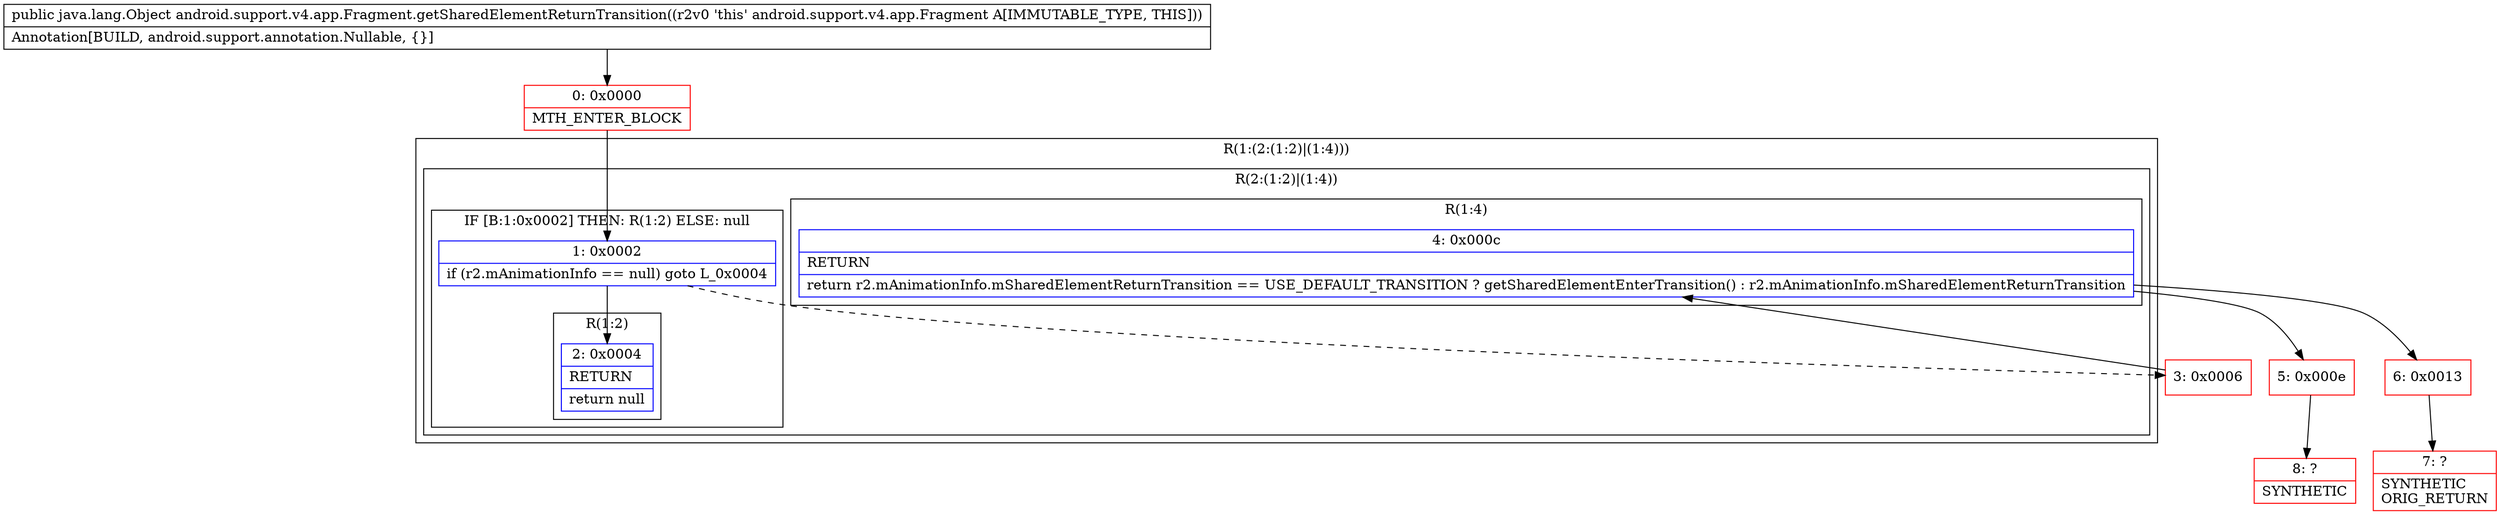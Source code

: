 digraph "CFG forandroid.support.v4.app.Fragment.getSharedElementReturnTransition()Ljava\/lang\/Object;" {
subgraph cluster_Region_574033198 {
label = "R(1:(2:(1:2)|(1:4)))";
node [shape=record,color=blue];
subgraph cluster_Region_506852576 {
label = "R(2:(1:2)|(1:4))";
node [shape=record,color=blue];
subgraph cluster_IfRegion_1450597068 {
label = "IF [B:1:0x0002] THEN: R(1:2) ELSE: null";
node [shape=record,color=blue];
Node_1 [shape=record,label="{1\:\ 0x0002|if (r2.mAnimationInfo == null) goto L_0x0004\l}"];
subgraph cluster_Region_1170438593 {
label = "R(1:2)";
node [shape=record,color=blue];
Node_2 [shape=record,label="{2\:\ 0x0004|RETURN\l|return null\l}"];
}
}
subgraph cluster_Region_1602703914 {
label = "R(1:4)";
node [shape=record,color=blue];
Node_4 [shape=record,label="{4\:\ 0x000c|RETURN\l|return r2.mAnimationInfo.mSharedElementReturnTransition == USE_DEFAULT_TRANSITION ? getSharedElementEnterTransition() : r2.mAnimationInfo.mSharedElementReturnTransition\l}"];
}
}
}
Node_0 [shape=record,color=red,label="{0\:\ 0x0000|MTH_ENTER_BLOCK\l}"];
Node_3 [shape=record,color=red,label="{3\:\ 0x0006}"];
Node_5 [shape=record,color=red,label="{5\:\ 0x000e}"];
Node_6 [shape=record,color=red,label="{6\:\ 0x0013}"];
Node_7 [shape=record,color=red,label="{7\:\ ?|SYNTHETIC\lORIG_RETURN\l}"];
Node_8 [shape=record,color=red,label="{8\:\ ?|SYNTHETIC\l}"];
MethodNode[shape=record,label="{public java.lang.Object android.support.v4.app.Fragment.getSharedElementReturnTransition((r2v0 'this' android.support.v4.app.Fragment A[IMMUTABLE_TYPE, THIS]))  | Annotation[BUILD, android.support.annotation.Nullable, \{\}]\l}"];
MethodNode -> Node_0;
Node_1 -> Node_2;
Node_1 -> Node_3[style=dashed];
Node_4 -> Node_5;
Node_4 -> Node_6;
Node_0 -> Node_1;
Node_3 -> Node_4;
Node_5 -> Node_8;
Node_6 -> Node_7;
}

